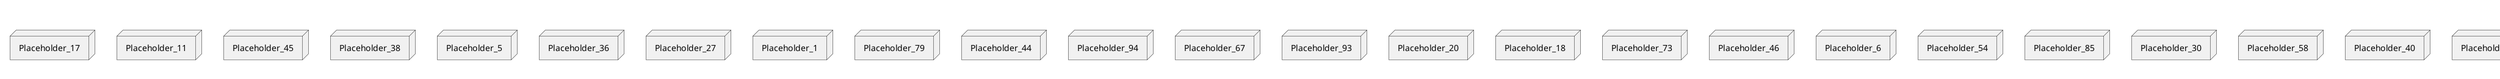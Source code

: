 @startuml
skinparam fixCircleLabelOverlapping true
node Placeholder_50 {
[aName] [[openmrs-openmrs-module-webservices-rest.system#_zMR54r_dEe64mvg5nownjg]]
}
node Placeholder_17 {
[aName] [[openmrs-openmrs-module-webservices-rest.system#_zMR54r_dEe64mvg5nownjg]]
}
node Placeholder_11 {
[aName] [[openmrs-openmrs-module-webservices-rest.system#_zMR54r_dEe64mvg5nownjg]]
}
node Placeholder_45 {
[aName] [[openmrs-openmrs-module-webservices-rest.system#_zMR54r_dEe64mvg5nownjg]]
}
node Placeholder_38 {
[aName] [[openmrs-openmrs-module-webservices-rest.system#_zMR54r_dEe64mvg5nownjg]]
}
node Placeholder_5 {
[aName] [[openmrs-openmrs-module-webservices-rest.system#_zMR54r_dEe64mvg5nownjg]]
}
node Placeholder_36 {
[aName] [[openmrs-openmrs-module-webservices-rest.system#_zMR54r_dEe64mvg5nownjg]]
}
node Placeholder_27 {
[aName] [[openmrs-openmrs-module-webservices-rest.system#_zMR54r_dEe64mvg5nownjg]]
}
node Placeholder_1 {
[aName] [[openmrs-openmrs-module-webservices-rest.system#_zMR54r_dEe64mvg5nownjg]]
}
node Placeholder_79 {
[aName] [[openmrs-openmrs-module-webservices-rest.system#_zMR54r_dEe64mvg5nownjg]]
}
node Placeholder_44 {
[aName] [[openmrs-openmrs-module-webservices-rest.system#_zMR54r_dEe64mvg5nownjg]]
}
node Placeholder_94 {
[aName] [[openmrs-openmrs-module-webservices-rest.system#_zMR54r_dEe64mvg5nownjg]]
}
node Placeholder_67 {
[aName] [[openmrs-openmrs-module-webservices-rest.system#_zMR54r_dEe64mvg5nownjg]]
}
node Placeholder_93 {
[aName] [[openmrs-openmrs-module-webservices-rest.system#_zMR54r_dEe64mvg5nownjg]]
}
node Placeholder_20 {
[aName] [[openmrs-openmrs-module-webservices-rest.system#_zMR54r_dEe64mvg5nownjg]]
}
node Placeholder_18 {
[aName] [[openmrs-openmrs-module-webservices-rest.system#_zMR54r_dEe64mvg5nownjg]]
}
node Placeholder_73 {
[aName] [[openmrs-openmrs-module-webservices-rest.system#_zMR54r_dEe64mvg5nownjg]]
}
node Placeholder_46 {
[aName] [[openmrs-openmrs-module-webservices-rest.system#_zMR54r_dEe64mvg5nownjg]]
}
node Placeholder_6 {
[aName] [[openmrs-openmrs-module-webservices-rest.system#_zMR54r_dEe64mvg5nownjg]]
}
node Placeholder_54 {
[aName] [[openmrs-openmrs-module-webservices-rest.system#_zMR54r_dEe64mvg5nownjg]]
}
node Placeholder_85 {
[aName] [[openmrs-openmrs-module-webservices-rest.system#_zMR54r_dEe64mvg5nownjg]]
}
node Placeholder_30 {
[aName] [[openmrs-openmrs-module-webservices-rest.system#_zMR54r_dEe64mvg5nownjg]]
}
node Placeholder_58 {
[aName] [[openmrs-openmrs-module-webservices-rest.system#_zMR54r_dEe64mvg5nownjg]]
}
node Placeholder_40 {
[aName] [[openmrs-openmrs-module-webservices-rest.system#_zMR54r_dEe64mvg5nownjg]]
}
node Placeholder_8 {
[aName] [[openmrs-openmrs-module-webservices-rest.system#_zMR54r_dEe64mvg5nownjg]]
}
node Placeholder_92 {
[aName] [[openmrs-openmrs-module-webservices-rest.system#_zMR54r_dEe64mvg5nownjg]]
}
node Placeholder_90 {
[aName] [[openmrs-openmrs-module-webservices-rest.system#_zMR54r_dEe64mvg5nownjg]]
}
node Placeholder_47 {
[aName] [[openmrs-openmrs-module-webservices-rest.system#_zMR54r_dEe64mvg5nownjg]]
}
node Placeholder_33 {
[aName] [[openmrs-openmrs-module-webservices-rest.system#_zMR54r_dEe64mvg5nownjg]]
}
node Placeholder_29 {
[aName] [[openmrs-openmrs-module-webservices-rest.system#_zMR54r_dEe64mvg5nownjg]]
}
node Placeholder_52 {
[aName] [[openmrs-openmrs-module-webservices-rest.system#_zMR54r_dEe64mvg5nownjg]]
}
node Placeholder_12 {
[aName] [[openmrs-openmrs-module-webservices-rest.system#_zMR54r_dEe64mvg5nownjg]]
}
node Placeholder_43 {
[aName] [[openmrs-openmrs-module-webservices-rest.system#_zMR54r_dEe64mvg5nownjg]]
}
node Placeholder_19 {
[aName] [[openmrs-openmrs-module-webservices-rest.system#_zMR54r_dEe64mvg5nownjg]]
}
node Placeholder_89 {
[aName] [[openmrs-openmrs-module-webservices-rest.system#_zMR54r_dEe64mvg5nownjg]]
}
node Placeholder_48 {
[aName] [[openmrs-openmrs-module-webservices-rest.system#_zMR54r_dEe64mvg5nownjg]]
}
node Placeholder_41 {
[aName] [[openmrs-openmrs-module-webservices-rest.system#_zMR54r_dEe64mvg5nownjg]]
}
node Placeholder_31 {
[aName] [[openmrs-openmrs-module-webservices-rest.system#_zMR54r_dEe64mvg5nownjg]]
}
node Placeholder_39 {
[aName] [[openmrs-openmrs-module-webservices-rest.system#_zMR54r_dEe64mvg5nownjg]]
}
node Placeholder_51 {
[aName] [[openmrs-openmrs-module-webservices-rest.system#_zMR54r_dEe64mvg5nownjg]]
}
node Placeholder_42 {
[aName] [[openmrs-openmrs-module-webservices-rest.system#_zMR54r_dEe64mvg5nownjg]]
}
node Placeholder_82 {
[aName] [[openmrs-openmrs-module-webservices-rest.system#_zMR54r_dEe64mvg5nownjg]]
}
node Placeholder_32 {
[aName] [[openmrs-openmrs-module-webservices-rest.system#_zMR54r_dEe64mvg5nownjg]]
}
node Placeholder_80 {
[aName] [[openmrs-openmrs-module-webservices-rest.system#_zMR54r_dEe64mvg5nownjg]]
}
node Placeholder_88 {
[aName] [[openmrs-openmrs-module-webservices-rest.system#_zMR54r_dEe64mvg5nownjg]]
}
node Placeholder_28 {
[aName] [[openmrs-openmrs-module-webservices-rest.system#_zMR54r_dEe64mvg5nownjg]]
}
node Placeholder_49 {
[aName] [[openmrs-openmrs-module-webservices-rest.system#_zMR54r_dEe64mvg5nownjg]]
}
node Placeholder_76 {
[aName] [[openmrs-openmrs-module-webservices-rest.system#_zMR54r_dEe64mvg5nownjg]]
}
[aName] -(0- [aName] : org_openmrs_module_webservices_rest_web_api_RestService_Provider
[aName] -(0- [aName] : org_openmrs_module_webservices_rest_web_api_RestService_Provider
[aName] -(0- [aName] : org_openmrs_module_webservices_rest_web_api_RestService_Provider
[aName] -(0- [aName] : org_openmrs_module_webservices_rest_web_api_RestService_Provider
[aName] -(0- [aName] : org_openmrs_module_webservices_rest_web_api_RestService_Provider
[aName] -(0- [aName] : org_openmrs_module_webservices_rest_web_api_RestService_Provider
[aName] -(0- [aName] : org_openmrs_module_webservices_rest_web_api_RestService_Provider
[aName] -(0- [aName] : org_openmrs_module_webservices_rest_web_api_RestService_Provider
[aName] -(0- [aName] : org_openmrs_module_webservices_rest_web_api_RestService_Provider
[aName] -(0- [aName] : org_openmrs_module_webservices_rest_web_api_RestService_Provider
[aName] -(0- [aName] : org_openmrs_module_webservices_rest_web_v1_0_controller_BaseUriSetup_Provider
[aName] -(0- [aName] : org_openmrs_module_webservices_rest_web_v1_0_controller_BaseUriSetup_Provider
[aName] -(0- [aName] : org_openmrs_module_webservices_rest_web_v1_0_controller_MainResourceController_Provider
[aName] -(0- [aName] : org_openmrs_module_webservices_rest_web_v1_0_controller_openmrs1_8_ObsService_Provider
[aName] -(0- [aName] : org_openmrs_module_webservices_rest_web_v1_0_controller_openmrs1_8_UserService_Provider
[aName] -(0- [aName] : org_openmrs_module_webservices_rest_web_v1_0_controller_openmrs1_9_ClobDatatypeStorageController_Provider
[aName] -(0- [aName] : org_openmrs_module_webservices_rest_web_v1_0_controller_openmrs1_9_DatatypeService_Provider
[aName] -(0- [aName] : org_openmrs_module_webservices_rest_web_v1_0_controller_openmrs1_9_FormService_Provider
[aName] -(0- [aName] : org_openmrs_module_webservices_rest_web_v1_0_controller_openmrs2_2_UserService_Provider

@enduml
